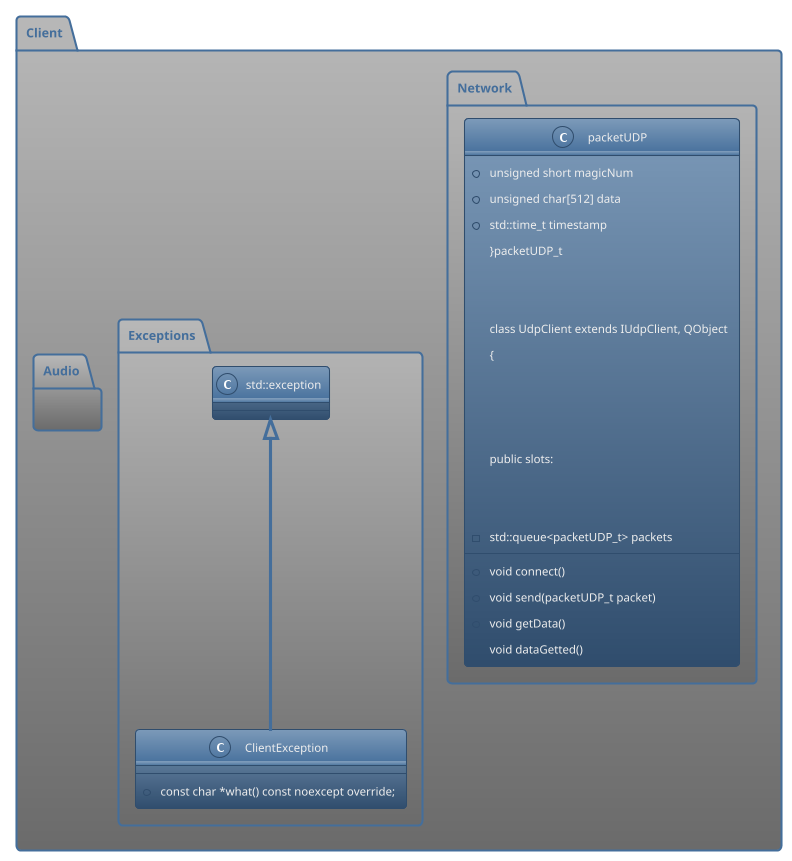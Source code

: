@startuml Babel

!theme spacelab


namespace Client {


namespace Audio {

}

namespace Network {

    class packetUDP {
        +unsigned short magicNum
        +unsigned char[512] data
        +std::time_t timestamp
    }packetUDP_t


    class UdpClient extends IUdpClient, QObject
    {
        +void connect()
        +void send(packetUDP_t packet)
        +void getData()



        public slots:
            void dataGetted()


        -std::queue<packetUDP_t> packets
    }

}

namespace Exceptions {

class ClientException extends std::exception
{
    +const char *what() const noexcept override;
}



@enduml